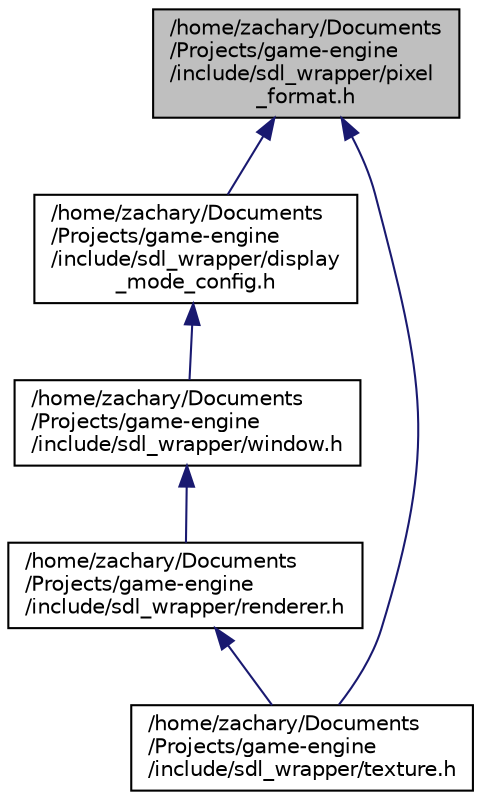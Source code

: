 digraph "/home/zachary/Documents/Projects/game-engine/include/sdl_wrapper/pixel_format.h"
{
 // LATEX_PDF_SIZE
  edge [fontname="Helvetica",fontsize="10",labelfontname="Helvetica",labelfontsize="10"];
  node [fontname="Helvetica",fontsize="10",shape=record];
  Node1 [label="/home/zachary/Documents\l/Projects/game-engine\l/include/sdl_wrapper/pixel\l_format.h",height=0.2,width=0.4,color="black", fillcolor="grey75", style="filled", fontcolor="black",tooltip=" "];
  Node1 -> Node2 [dir="back",color="midnightblue",fontsize="10",style="solid"];
  Node2 [label="/home/zachary/Documents\l/Projects/game-engine\l/include/sdl_wrapper/display\l_mode_config.h",height=0.2,width=0.4,color="black", fillcolor="white", style="filled",URL="$display__mode__config_8h.html",tooltip=" "];
  Node2 -> Node3 [dir="back",color="midnightblue",fontsize="10",style="solid"];
  Node3 [label="/home/zachary/Documents\l/Projects/game-engine\l/include/sdl_wrapper/window.h",height=0.2,width=0.4,color="black", fillcolor="white", style="filled",URL="$window_8h.html",tooltip=" "];
  Node3 -> Node4 [dir="back",color="midnightblue",fontsize="10",style="solid"];
  Node4 [label="/home/zachary/Documents\l/Projects/game-engine\l/include/sdl_wrapper/renderer.h",height=0.2,width=0.4,color="black", fillcolor="white", style="filled",URL="$renderer_8h.html",tooltip=" "];
  Node4 -> Node5 [dir="back",color="midnightblue",fontsize="10",style="solid"];
  Node5 [label="/home/zachary/Documents\l/Projects/game-engine\l/include/sdl_wrapper/texture.h",height=0.2,width=0.4,color="black", fillcolor="white", style="filled",URL="$texture_8h.html",tooltip=" "];
  Node1 -> Node5 [dir="back",color="midnightblue",fontsize="10",style="solid"];
}
